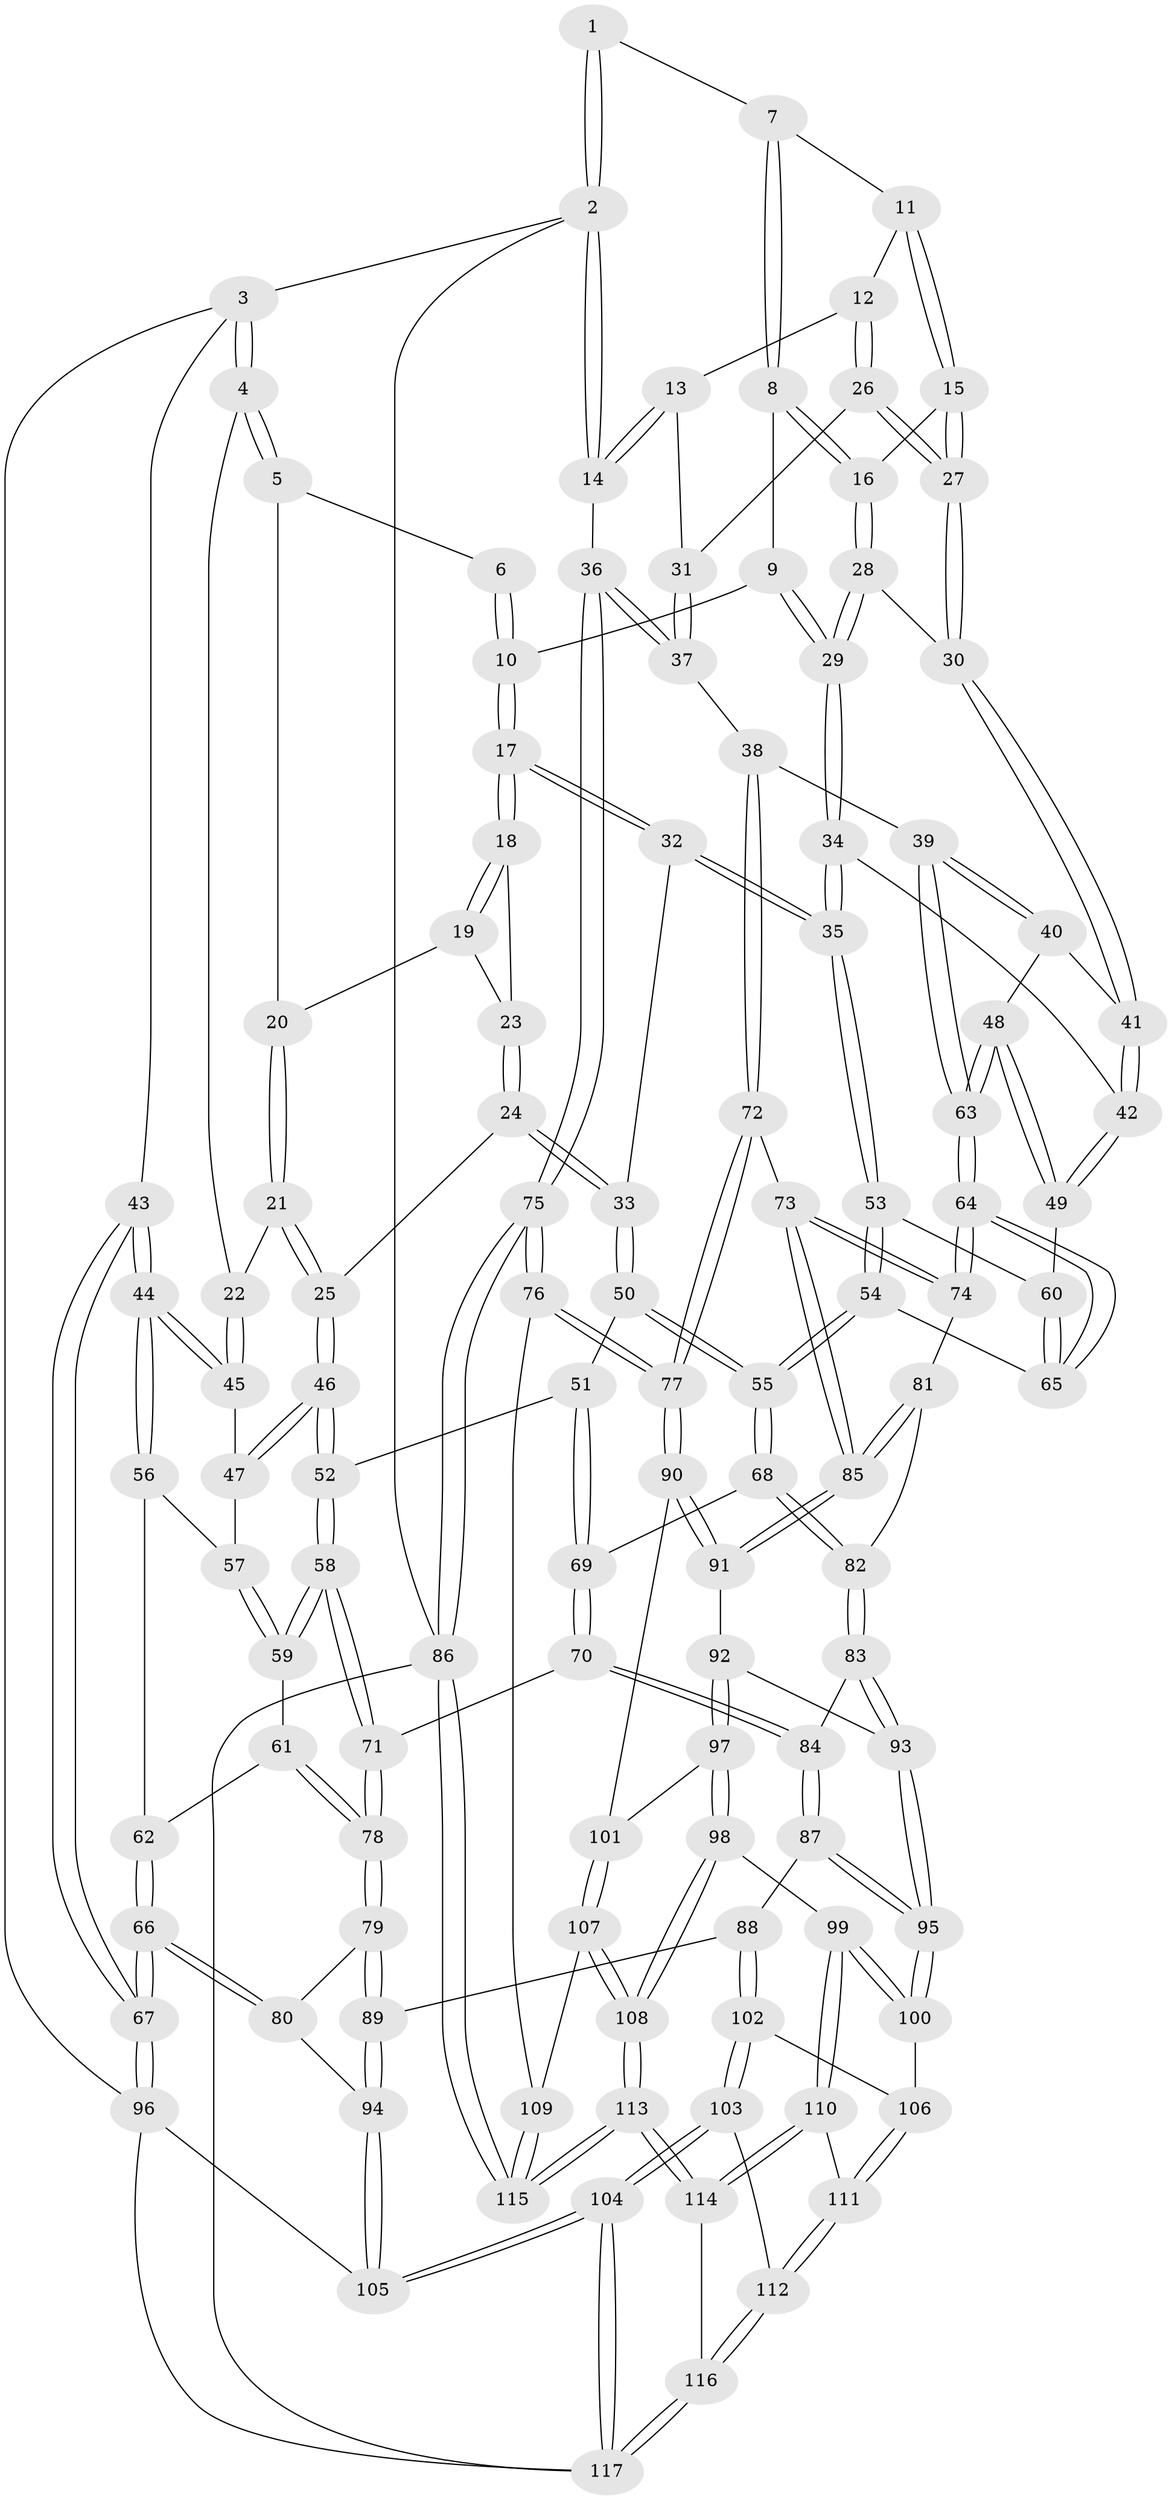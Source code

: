 // Generated by graph-tools (version 1.1) at 2025/27/03/15/25 16:27:56]
// undirected, 117 vertices, 289 edges
graph export_dot {
graph [start="1"]
  node [color=gray90,style=filled];
  1 [pos="+0.80025192614886+0"];
  2 [pos="+1+0"];
  3 [pos="+0+0"];
  4 [pos="+0.2638890748002327+0"];
  5 [pos="+0.31492349538910014+0"];
  6 [pos="+0.698993283910261+0"];
  7 [pos="+0.8094610223110525+0"];
  8 [pos="+0.6963788555492204+0.10540413222301695"];
  9 [pos="+0.6544205356716485+0.12104064471035993"];
  10 [pos="+0.593817491796079+0.12370636558956477"];
  11 [pos="+0.8141285229353059+0"];
  12 [pos="+0.917577094570981+0.07673218737456461"];
  13 [pos="+1+0.1140425437410388"];
  14 [pos="+1+0.17633170255386943"];
  15 [pos="+0.8049396158173392+0.1084926765442381"];
  16 [pos="+0.7550868068903457+0.14792532477889297"];
  17 [pos="+0.5896770400613687+0.12687212778763712"];
  18 [pos="+0.5744485549519287+0.11768039552282185"];
  19 [pos="+0.4850415311873444+0.055247823643517144"];
  20 [pos="+0.4318732431943932+0"];
  21 [pos="+0.40972651560877804+0.1873188676158474"];
  22 [pos="+0.22527100945891002+0.1041168631497946"];
  23 [pos="+0.4627389022118285+0.14883088316081985"];
  24 [pos="+0.43390869413944955+0.20819119270222708"];
  25 [pos="+0.41615114291007277+0.19476404317873264"];
  26 [pos="+0.8769098468940144+0.16855323702977193"];
  27 [pos="+0.8657611977369222+0.16996294534506662"];
  28 [pos="+0.7509539513196505+0.18353311504081313"];
  29 [pos="+0.7253631795411899+0.210191602626855"];
  30 [pos="+0.8314753605067534+0.21018165047453166"];
  31 [pos="+0.8793751415005516+0.16991349541018802"];
  32 [pos="+0.5746070764197783+0.21362446490415996"];
  33 [pos="+0.45435554030349395+0.23627328545011705"];
  34 [pos="+0.7160707468173166+0.2308007408783887"];
  35 [pos="+0.5992437543375343+0.2441236828605101"];
  36 [pos="+1+0.24111166498199008"];
  37 [pos="+1+0.2814500108617575"];
  38 [pos="+0.970190511009559+0.3076693527685803"];
  39 [pos="+0.9211068926840782+0.31662511982978886"];
  40 [pos="+0.8426550068511552+0.2454558184459496"];
  41 [pos="+0.8313949702285698+0.21127740808356568"];
  42 [pos="+0.7489303757869008+0.2787050477169189"];
  43 [pos="+0+0.16268200126581409"];
  44 [pos="+0+0.17269382290499338"];
  45 [pos="+0.2237328281020398+0.10739784019639864"];
  46 [pos="+0.27522940134457075+0.26951480715256454"];
  47 [pos="+0.21068916137350488+0.2006048597770546"];
  48 [pos="+0.7714999188259626+0.32615347096501235"];
  49 [pos="+0.7564721268311307+0.3068155052525162"];
  50 [pos="+0.4341125723231209+0.28806529534454095"];
  51 [pos="+0.40116681684099426+0.3191436476566595"];
  52 [pos="+0.31093962102610156+0.3249800276948492"];
  53 [pos="+0.6056478408032491+0.309329846888565"];
  54 [pos="+0.5824194381856322+0.36936816316398835"];
  55 [pos="+0.568147075555504+0.3896602062557075"];
  56 [pos="+0.05717656173589354+0.26843028789735957"];
  57 [pos="+0.18892560035566822+0.21980309086038677"];
  58 [pos="+0.279264728137976+0.398643880008837"];
  59 [pos="+0.17199019623306971+0.34635237927260476"];
  60 [pos="+0.6570729554493128+0.3215490042341137"];
  61 [pos="+0.12804986036172308+0.3853515606383932"];
  62 [pos="+0.07343628978460925+0.33892132801467406"];
  63 [pos="+0.7995408364716539+0.3907806837129336"];
  64 [pos="+0.7869996721909642+0.4316783949232475"];
  65 [pos="+0.7190204397527696+0.3955618839724544"];
  66 [pos="+0+0.584128055568844"];
  67 [pos="+0+0.5914251888367886"];
  68 [pos="+0.556213531125854+0.44483908010086864"];
  69 [pos="+0.4317249672502962+0.41378152218026953"];
  70 [pos="+0.35209779397032986+0.4956580804802609"];
  71 [pos="+0.27672890439121867+0.43849363859929635"];
  72 [pos="+0.9324570770880894+0.4997207398378654"];
  73 [pos="+0.8015464977452373+0.46087267515485975"];
  74 [pos="+0.786946959092861+0.43806235778741553"];
  75 [pos="+1+0.710774643182579"];
  76 [pos="+1+0.7001849983581023"];
  77 [pos="+1+0.6864629497275424"];
  78 [pos="+0.13861733808648205+0.5075298264240304"];
  79 [pos="+0.12245467298963005+0.5305748536330422"];
  80 [pos="+0.08163917031303884+0.5425702470197387"];
  81 [pos="+0.6522475777661064+0.48411776866532735"];
  82 [pos="+0.5748315483433349+0.5026578386816094"];
  83 [pos="+0.5716105786573032+0.5138245569236515"];
  84 [pos="+0.37836622109891216+0.5737533310016852"];
  85 [pos="+0.7741524638904999+0.6278620353319267"];
  86 [pos="+1+1"];
  87 [pos="+0.3623060814457202+0.6204317707074645"];
  88 [pos="+0.27004632136053386+0.6546642668565682"];
  89 [pos="+0.26136500789750683+0.6530898380945596"];
  90 [pos="+0.820135819777306+0.6784390067635997"];
  91 [pos="+0.7733503238974074+0.636185209092428"];
  92 [pos="+0.6601743690166102+0.644883746559381"];
  93 [pos="+0.6028025977581153+0.610038693712034"];
  94 [pos="+0.15711018112840686+0.7402963593681107"];
  95 [pos="+0.4672156949657285+0.738359371757457"];
  96 [pos="+0+0.691398974995048"];
  97 [pos="+0.6489039493313736+0.7516258744008548"];
  98 [pos="+0.5930990523843942+0.8442820206028243"];
  99 [pos="+0.5864832625250611+0.8451211826558033"];
  100 [pos="+0.4694366663797221+0.7606228234286146"];
  101 [pos="+0.7813253173683218+0.7747450256866286"];
  102 [pos="+0.29516200949308363+0.8477380479711113"];
  103 [pos="+0.2867057495583289+0.8603659488920249"];
  104 [pos="+0.16893339146987682+0.916247536169902"];
  105 [pos="+0.09305544903681498+0.8243508480856833"];
  106 [pos="+0.4471643579602437+0.7809158506290598"];
  107 [pos="+0.7779457308989491+0.8661503047147314"];
  108 [pos="+0.7328531930627331+0.908351970613196"];
  109 [pos="+0.8279657530439002+0.869183023387508"];
  110 [pos="+0.5670208986829784+0.8844823443926207"];
  111 [pos="+0.43247272830876704+0.9210140485846485"];
  112 [pos="+0.40641212083637335+0.9647975703447844"];
  113 [pos="+0.7531276106846495+1"];
  114 [pos="+0.5022799426812536+1"];
  115 [pos="+1+1"];
  116 [pos="+0.45733123763491984+1"];
  117 [pos="+0.12843005180302555+1"];
  1 -- 2;
  1 -- 2;
  1 -- 7;
  2 -- 3;
  2 -- 14;
  2 -- 14;
  2 -- 86;
  3 -- 4;
  3 -- 4;
  3 -- 43;
  3 -- 96;
  4 -- 5;
  4 -- 5;
  4 -- 22;
  5 -- 6;
  5 -- 20;
  6 -- 10;
  6 -- 10;
  7 -- 8;
  7 -- 8;
  7 -- 11;
  8 -- 9;
  8 -- 16;
  8 -- 16;
  9 -- 10;
  9 -- 29;
  9 -- 29;
  10 -- 17;
  10 -- 17;
  11 -- 12;
  11 -- 15;
  11 -- 15;
  12 -- 13;
  12 -- 26;
  12 -- 26;
  13 -- 14;
  13 -- 14;
  13 -- 31;
  14 -- 36;
  15 -- 16;
  15 -- 27;
  15 -- 27;
  16 -- 28;
  16 -- 28;
  17 -- 18;
  17 -- 18;
  17 -- 32;
  17 -- 32;
  18 -- 19;
  18 -- 19;
  18 -- 23;
  19 -- 20;
  19 -- 23;
  20 -- 21;
  20 -- 21;
  21 -- 22;
  21 -- 25;
  21 -- 25;
  22 -- 45;
  22 -- 45;
  23 -- 24;
  23 -- 24;
  24 -- 25;
  24 -- 33;
  24 -- 33;
  25 -- 46;
  25 -- 46;
  26 -- 27;
  26 -- 27;
  26 -- 31;
  27 -- 30;
  27 -- 30;
  28 -- 29;
  28 -- 29;
  28 -- 30;
  29 -- 34;
  29 -- 34;
  30 -- 41;
  30 -- 41;
  31 -- 37;
  31 -- 37;
  32 -- 33;
  32 -- 35;
  32 -- 35;
  33 -- 50;
  33 -- 50;
  34 -- 35;
  34 -- 35;
  34 -- 42;
  35 -- 53;
  35 -- 53;
  36 -- 37;
  36 -- 37;
  36 -- 75;
  36 -- 75;
  37 -- 38;
  38 -- 39;
  38 -- 72;
  38 -- 72;
  39 -- 40;
  39 -- 40;
  39 -- 63;
  39 -- 63;
  40 -- 41;
  40 -- 48;
  41 -- 42;
  41 -- 42;
  42 -- 49;
  42 -- 49;
  43 -- 44;
  43 -- 44;
  43 -- 67;
  43 -- 67;
  44 -- 45;
  44 -- 45;
  44 -- 56;
  44 -- 56;
  45 -- 47;
  46 -- 47;
  46 -- 47;
  46 -- 52;
  46 -- 52;
  47 -- 57;
  48 -- 49;
  48 -- 49;
  48 -- 63;
  48 -- 63;
  49 -- 60;
  50 -- 51;
  50 -- 55;
  50 -- 55;
  51 -- 52;
  51 -- 69;
  51 -- 69;
  52 -- 58;
  52 -- 58;
  53 -- 54;
  53 -- 54;
  53 -- 60;
  54 -- 55;
  54 -- 55;
  54 -- 65;
  55 -- 68;
  55 -- 68;
  56 -- 57;
  56 -- 62;
  57 -- 59;
  57 -- 59;
  58 -- 59;
  58 -- 59;
  58 -- 71;
  58 -- 71;
  59 -- 61;
  60 -- 65;
  60 -- 65;
  61 -- 62;
  61 -- 78;
  61 -- 78;
  62 -- 66;
  62 -- 66;
  63 -- 64;
  63 -- 64;
  64 -- 65;
  64 -- 65;
  64 -- 74;
  64 -- 74;
  66 -- 67;
  66 -- 67;
  66 -- 80;
  66 -- 80;
  67 -- 96;
  67 -- 96;
  68 -- 69;
  68 -- 82;
  68 -- 82;
  69 -- 70;
  69 -- 70;
  70 -- 71;
  70 -- 84;
  70 -- 84;
  71 -- 78;
  71 -- 78;
  72 -- 73;
  72 -- 77;
  72 -- 77;
  73 -- 74;
  73 -- 74;
  73 -- 85;
  73 -- 85;
  74 -- 81;
  75 -- 76;
  75 -- 76;
  75 -- 86;
  75 -- 86;
  76 -- 77;
  76 -- 77;
  76 -- 109;
  77 -- 90;
  77 -- 90;
  78 -- 79;
  78 -- 79;
  79 -- 80;
  79 -- 89;
  79 -- 89;
  80 -- 94;
  81 -- 82;
  81 -- 85;
  81 -- 85;
  82 -- 83;
  82 -- 83;
  83 -- 84;
  83 -- 93;
  83 -- 93;
  84 -- 87;
  84 -- 87;
  85 -- 91;
  85 -- 91;
  86 -- 115;
  86 -- 115;
  86 -- 117;
  87 -- 88;
  87 -- 95;
  87 -- 95;
  88 -- 89;
  88 -- 102;
  88 -- 102;
  89 -- 94;
  89 -- 94;
  90 -- 91;
  90 -- 91;
  90 -- 101;
  91 -- 92;
  92 -- 93;
  92 -- 97;
  92 -- 97;
  93 -- 95;
  93 -- 95;
  94 -- 105;
  94 -- 105;
  95 -- 100;
  95 -- 100;
  96 -- 105;
  96 -- 117;
  97 -- 98;
  97 -- 98;
  97 -- 101;
  98 -- 99;
  98 -- 108;
  98 -- 108;
  99 -- 100;
  99 -- 100;
  99 -- 110;
  99 -- 110;
  100 -- 106;
  101 -- 107;
  101 -- 107;
  102 -- 103;
  102 -- 103;
  102 -- 106;
  103 -- 104;
  103 -- 104;
  103 -- 112;
  104 -- 105;
  104 -- 105;
  104 -- 117;
  104 -- 117;
  106 -- 111;
  106 -- 111;
  107 -- 108;
  107 -- 108;
  107 -- 109;
  108 -- 113;
  108 -- 113;
  109 -- 115;
  109 -- 115;
  110 -- 111;
  110 -- 114;
  110 -- 114;
  111 -- 112;
  111 -- 112;
  112 -- 116;
  112 -- 116;
  113 -- 114;
  113 -- 114;
  113 -- 115;
  113 -- 115;
  114 -- 116;
  116 -- 117;
  116 -- 117;
}
